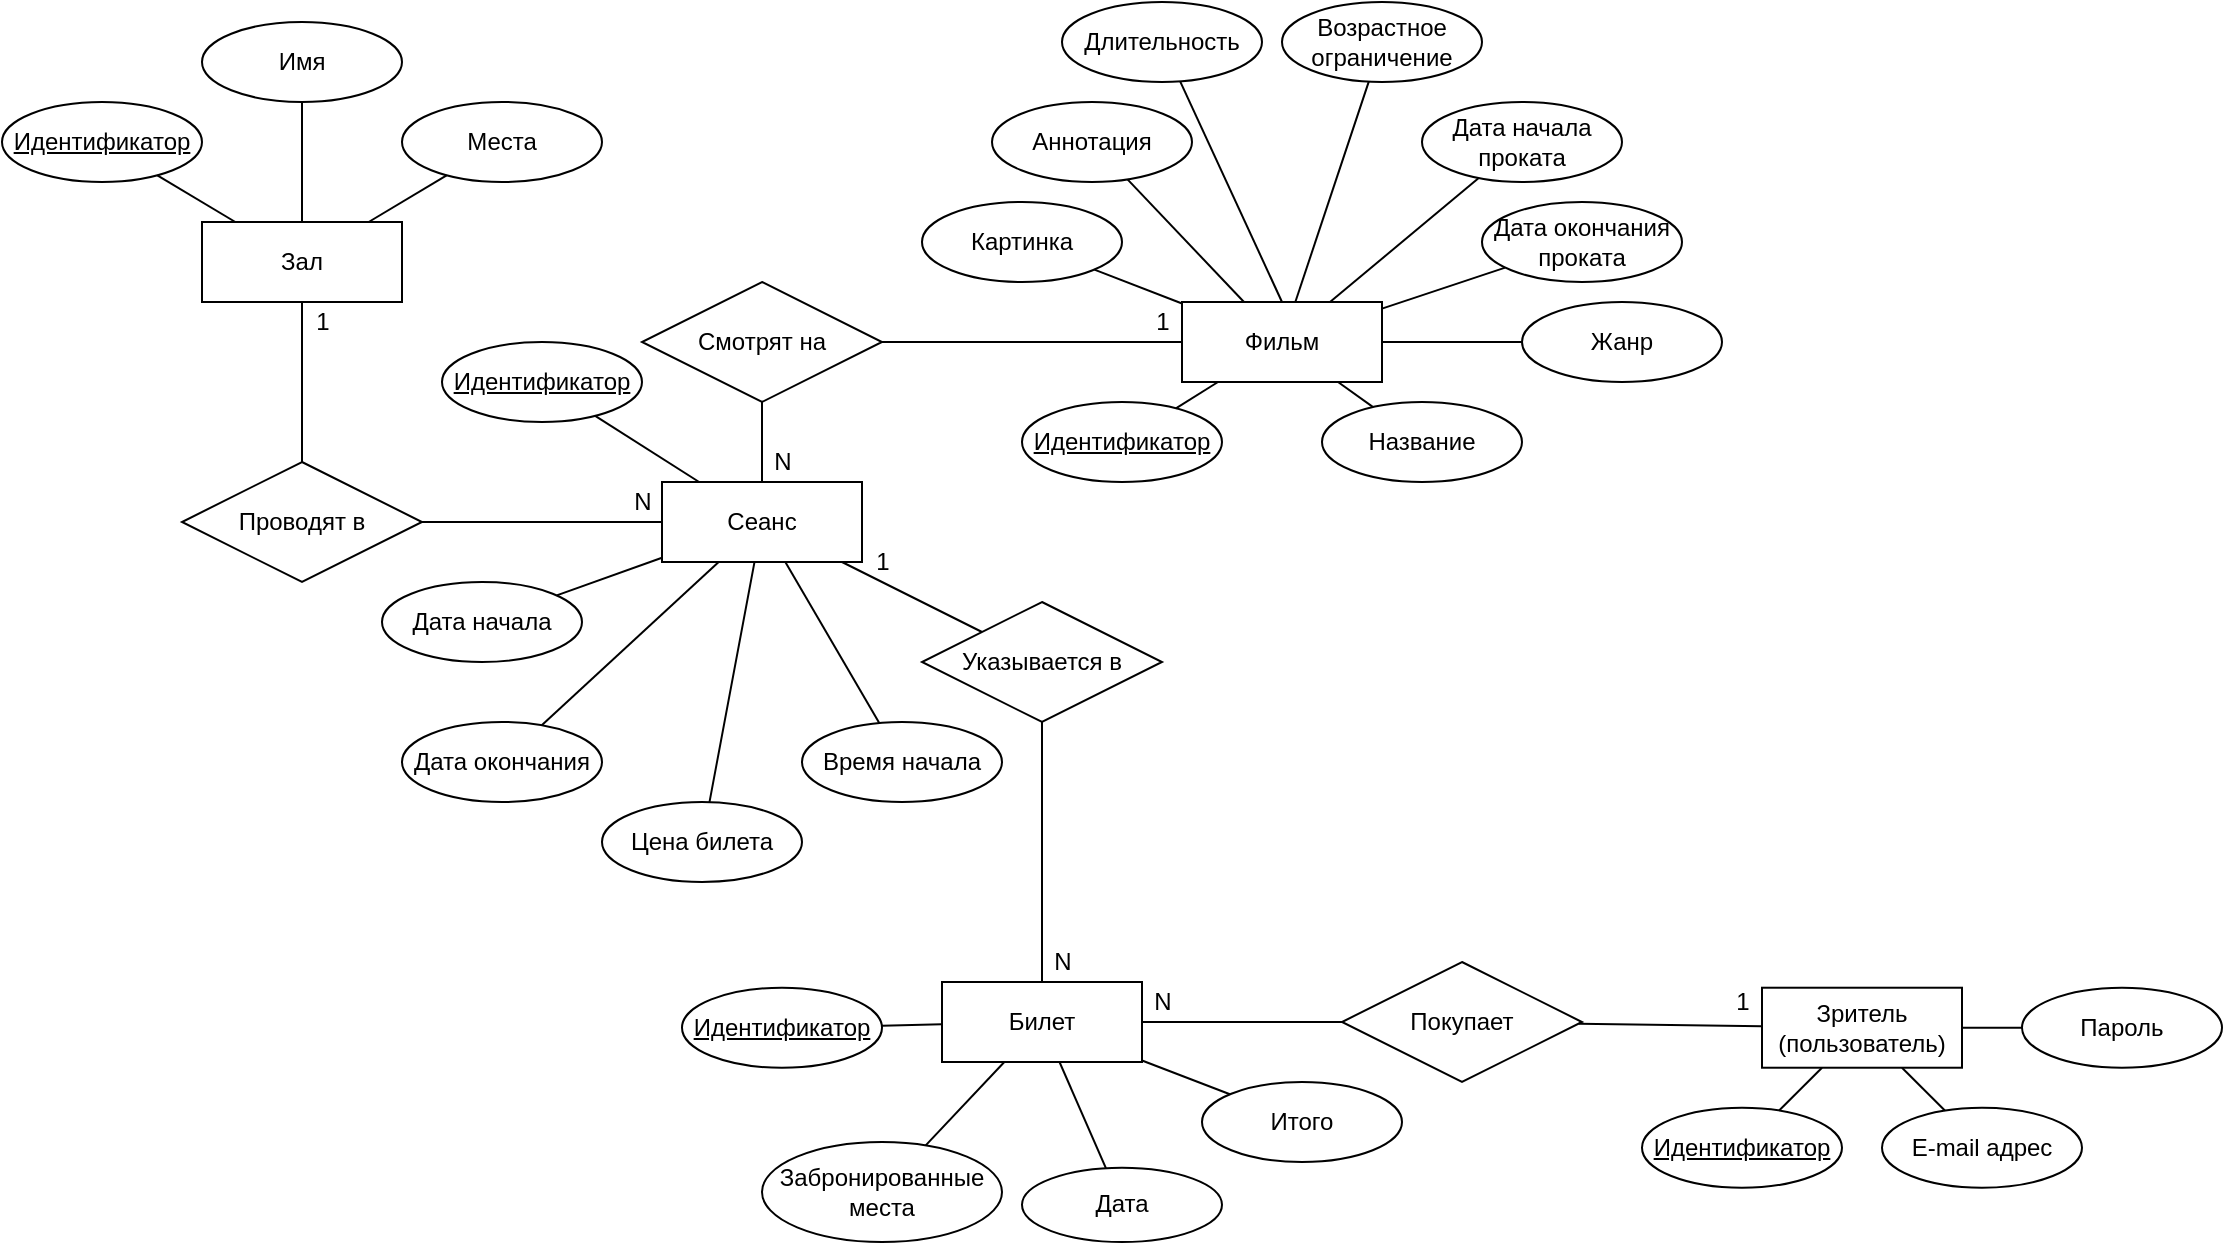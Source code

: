 <mxfile compressed="false" version="13.10.0" type="embed">
    <diagram id="R2lEEEUBdFMjLlhIrx00" name="Концептуальная модель">
        <mxGraphModel dx="1412" dy="664" grid="1" gridSize="10" guides="1" tooltips="1" connect="1" arrows="1" fold="1" page="1" pageScale="1" pageWidth="850" pageHeight="1100" math="0" shadow="0" extFonts="Permanent Marker^https://fonts.googleapis.com/css?family=Permanent+Marker">
            <root>
                <mxCell id="0"/>
                <mxCell id="1" parent="0"/>
                <mxCell id="PZ9tmPQ2GCCyWdCnC3k6-1" value="Возрастное ограничение" style="ellipse;whiteSpace=wrap;html=1;align=center;" parent="1" vertex="1">
                    <mxGeometry x="470" y="750" width="100" height="40" as="geometry"/>
                </mxCell>
                <mxCell id="PZ9tmPQ2GCCyWdCnC3k6-3" value="Длительность" style="ellipse;whiteSpace=wrap;html=1;align=center;" parent="1" vertex="1">
                    <mxGeometry x="360" y="750" width="100" height="40" as="geometry"/>
                </mxCell>
                <mxCell id="PZ9tmPQ2GCCyWdCnC3k6-4" value="Аннотация" style="ellipse;whiteSpace=wrap;html=1;align=center;" parent="1" vertex="1">
                    <mxGeometry x="325" y="800" width="100" height="40" as="geometry"/>
                </mxCell>
                <mxCell id="PZ9tmPQ2GCCyWdCnC3k6-5" value="Картинка" style="ellipse;whiteSpace=wrap;html=1;align=center;" parent="1" vertex="1">
                    <mxGeometry x="290" y="850" width="100" height="40" as="geometry"/>
                </mxCell>
                <mxCell id="PZ9tmPQ2GCCyWdCnC3k6-6" value="" style="endArrow=none;html=1;rounded=0;exitX=0.5;exitY=0;exitDx=0;exitDy=0;" parent="1" source="PZ9tmPQ2GCCyWdCnC3k6-18" target="PZ9tmPQ2GCCyWdCnC3k6-3" edge="1">
                    <mxGeometry relative="1" as="geometry">
                        <mxPoint x="462.727" y="720" as="sourcePoint"/>
                        <mxPoint x="620" y="630" as="targetPoint"/>
                    </mxGeometry>
                </mxCell>
                <mxCell id="PZ9tmPQ2GCCyWdCnC3k6-7" value="" style="endArrow=none;html=1;rounded=0;" parent="1" source="PZ9tmPQ2GCCyWdCnC3k6-4" target="PZ9tmPQ2GCCyWdCnC3k6-18" edge="1">
                    <mxGeometry relative="1" as="geometry">
                        <mxPoint x="460" y="630" as="sourcePoint"/>
                        <mxPoint x="430" y="720" as="targetPoint"/>
                    </mxGeometry>
                </mxCell>
                <mxCell id="PZ9tmPQ2GCCyWdCnC3k6-8" value="" style="endArrow=none;html=1;rounded=0;" parent="1" source="PZ9tmPQ2GCCyWdCnC3k6-5" target="PZ9tmPQ2GCCyWdCnC3k6-18" edge="1">
                    <mxGeometry relative="1" as="geometry">
                        <mxPoint x="400" y="740" as="sourcePoint"/>
                        <mxPoint x="420" y="740" as="targetPoint"/>
                    </mxGeometry>
                </mxCell>
                <mxCell id="PZ9tmPQ2GCCyWdCnC3k6-9" value="" style="endArrow=none;html=1;rounded=0;" parent="1" source="PZ9tmPQ2GCCyWdCnC3k6-18" target="PZ9tmPQ2GCCyWdCnC3k6-1" edge="1">
                    <mxGeometry relative="1" as="geometry">
                        <mxPoint x="482.727" y="720" as="sourcePoint"/>
                        <mxPoint x="620" y="630" as="targetPoint"/>
                    </mxGeometry>
                </mxCell>
                <mxCell id="PZ9tmPQ2GCCyWdCnC3k6-11" value="Дата начала проката" style="ellipse;whiteSpace=wrap;html=1;align=center;" parent="1" vertex="1">
                    <mxGeometry x="540" y="800" width="100" height="40" as="geometry"/>
                </mxCell>
                <mxCell id="PZ9tmPQ2GCCyWdCnC3k6-12" value="" style="endArrow=none;html=1;rounded=0;" parent="1" source="PZ9tmPQ2GCCyWdCnC3k6-18" target="PZ9tmPQ2GCCyWdCnC3k6-11" edge="1">
                    <mxGeometry relative="1" as="geometry">
                        <mxPoint x="510" y="720" as="sourcePoint"/>
                        <mxPoint x="537.666" y="659.382" as="targetPoint"/>
                    </mxGeometry>
                </mxCell>
                <mxCell id="PZ9tmPQ2GCCyWdCnC3k6-13" value="&lt;font style=&quot;font-size: 12px&quot;&gt;Дата окончания проката&lt;/font&gt;" style="ellipse;whiteSpace=wrap;html=1;align=center;" parent="1" vertex="1">
                    <mxGeometry x="570" y="850" width="100" height="40" as="geometry"/>
                </mxCell>
                <mxCell id="PZ9tmPQ2GCCyWdCnC3k6-15" value="" style="endArrow=none;html=1;rounded=0;" parent="1" source="PZ9tmPQ2GCCyWdCnC3k6-18" target="PZ9tmPQ2GCCyWdCnC3k6-13" edge="1">
                    <mxGeometry relative="1" as="geometry">
                        <mxPoint x="520" y="740" as="sourcePoint"/>
                        <mxPoint x="584.46" y="695.836" as="targetPoint"/>
                    </mxGeometry>
                </mxCell>
                <mxCell id="PZ9tmPQ2GCCyWdCnC3k6-18" value="Фильм" style="whiteSpace=wrap;html=1;align=center;" parent="1" vertex="1">
                    <mxGeometry x="420" y="900" width="100" height="40" as="geometry"/>
                </mxCell>
                <mxCell id="PZ9tmPQ2GCCyWdCnC3k6-20" value="Название" style="ellipse;whiteSpace=wrap;html=1;align=center;" parent="1" vertex="1">
                    <mxGeometry x="490" y="950" width="100" height="40" as="geometry"/>
                </mxCell>
                <mxCell id="PZ9tmPQ2GCCyWdCnC3k6-21" value="Идентификатор" style="ellipse;whiteSpace=wrap;html=1;align=center;fontStyle=4" parent="1" vertex="1">
                    <mxGeometry x="340" y="950" width="100" height="40" as="geometry"/>
                </mxCell>
                <mxCell id="PZ9tmPQ2GCCyWdCnC3k6-23" value="" style="endArrow=none;html=1;rounded=0;" parent="1" source="PZ9tmPQ2GCCyWdCnC3k6-20" target="PZ9tmPQ2GCCyWdCnC3k6-18" edge="1">
                    <mxGeometry relative="1" as="geometry">
                        <mxPoint x="610" y="900" as="sourcePoint"/>
                        <mxPoint x="770" y="900" as="targetPoint"/>
                    </mxGeometry>
                </mxCell>
                <mxCell id="PZ9tmPQ2GCCyWdCnC3k6-24" value="" style="endArrow=none;html=1;rounded=0;" parent="1" source="PZ9tmPQ2GCCyWdCnC3k6-21" target="PZ9tmPQ2GCCyWdCnC3k6-18" edge="1">
                    <mxGeometry relative="1" as="geometry">
                        <mxPoint x="580" y="970" as="sourcePoint"/>
                        <mxPoint x="740" y="970" as="targetPoint"/>
                    </mxGeometry>
                </mxCell>
                <mxCell id="9" style="orthogonalLoop=1;jettySize=auto;html=1;rounded=0;endArrow=none;endFill=0;" parent="1" source="PZ9tmPQ2GCCyWdCnC3k6-40" target="7" edge="1">
                    <mxGeometry relative="1" as="geometry"/>
                </mxCell>
                <mxCell id="PZ9tmPQ2GCCyWdCnC3k6-40" value="Сеанс" style="whiteSpace=wrap;html=1;align=center;" parent="1" vertex="1">
                    <mxGeometry x="160" y="990" width="100" height="40" as="geometry"/>
                </mxCell>
                <mxCell id="PZ9tmPQ2GCCyWdCnC3k6-41" value="Дата начала" style="ellipse;whiteSpace=wrap;html=1;align=center;" parent="1" vertex="1">
                    <mxGeometry x="20" y="1040" width="100" height="40" as="geometry"/>
                </mxCell>
                <mxCell id="PZ9tmPQ2GCCyWdCnC3k6-42" value="&lt;u&gt;Идентификатор&lt;/u&gt;" style="ellipse;whiteSpace=wrap;html=1;align=center;" parent="1" vertex="1">
                    <mxGeometry x="50" y="920" width="100" height="40" as="geometry"/>
                </mxCell>
                <mxCell id="PZ9tmPQ2GCCyWdCnC3k6-43" value="" style="endArrow=none;html=1;rounded=0;" parent="1" source="PZ9tmPQ2GCCyWdCnC3k6-41" target="PZ9tmPQ2GCCyWdCnC3k6-40" edge="1">
                    <mxGeometry relative="1" as="geometry">
                        <mxPoint x="190" y="980" as="sourcePoint"/>
                        <mxPoint x="350" y="980" as="targetPoint"/>
                    </mxGeometry>
                </mxCell>
                <mxCell id="PZ9tmPQ2GCCyWdCnC3k6-44" value="" style="endArrow=none;html=1;rounded=0;" parent="1" source="PZ9tmPQ2GCCyWdCnC3k6-42" target="PZ9tmPQ2GCCyWdCnC3k6-40" edge="1">
                    <mxGeometry relative="1" as="geometry">
                        <mxPoint x="8.57" y="1041.43" as="sourcePoint"/>
                        <mxPoint x="320" y="1050" as="targetPoint"/>
                    </mxGeometry>
                </mxCell>
                <mxCell id="PZ9tmPQ2GCCyWdCnC3k6-45" value="Смотрят на" style="shape=rhombus;perimeter=rhombusPerimeter;whiteSpace=wrap;html=1;align=center;" parent="1" vertex="1">
                    <mxGeometry x="150" y="890" width="120" height="60" as="geometry"/>
                </mxCell>
                <mxCell id="PZ9tmPQ2GCCyWdCnC3k6-46" value="" style="endArrow=none;html=1;rounded=0;" parent="1" source="PZ9tmPQ2GCCyWdCnC3k6-45" target="PZ9tmPQ2GCCyWdCnC3k6-18" edge="1">
                    <mxGeometry relative="1" as="geometry">
                        <mxPoint x="80" y="830" as="sourcePoint"/>
                        <mxPoint x="240" y="830" as="targetPoint"/>
                    </mxGeometry>
                </mxCell>
                <mxCell id="PZ9tmPQ2GCCyWdCnC3k6-47" value="" style="endArrow=none;html=1;rounded=0;" parent="1" source="PZ9tmPQ2GCCyWdCnC3k6-40" target="PZ9tmPQ2GCCyWdCnC3k6-45" edge="1">
                    <mxGeometry relative="1" as="geometry">
                        <mxPoint x="105.862" y="922.069" as="sourcePoint"/>
                        <mxPoint x="270" y="928.148" as="targetPoint"/>
                    </mxGeometry>
                </mxCell>
                <mxCell id="PZ9tmPQ2GCCyWdCnC3k6-48" value="Зал" style="whiteSpace=wrap;html=1;align=center;" parent="1" vertex="1">
                    <mxGeometry x="-70" y="860.0" width="100" height="40" as="geometry"/>
                </mxCell>
                <mxCell id="PZ9tmPQ2GCCyWdCnC3k6-49" value="Места" style="ellipse;whiteSpace=wrap;html=1;align=center;" parent="1" vertex="1">
                    <mxGeometry x="30" y="800" width="100" height="40" as="geometry"/>
                </mxCell>
                <mxCell id="PZ9tmPQ2GCCyWdCnC3k6-50" value="&lt;u&gt;Идентификатор&lt;/u&gt;" style="ellipse;whiteSpace=wrap;html=1;align=center;" parent="1" vertex="1">
                    <mxGeometry x="-170" y="800" width="100" height="40" as="geometry"/>
                </mxCell>
                <mxCell id="PZ9tmPQ2GCCyWdCnC3k6-51" value="" style="endArrow=none;html=1;rounded=0;" parent="1" source="PZ9tmPQ2GCCyWdCnC3k6-49" target="PZ9tmPQ2GCCyWdCnC3k6-48" edge="1">
                    <mxGeometry relative="1" as="geometry">
                        <mxPoint x="200" y="802.86" as="sourcePoint"/>
                        <mxPoint x="360" y="802.86" as="targetPoint"/>
                    </mxGeometry>
                </mxCell>
                <mxCell id="PZ9tmPQ2GCCyWdCnC3k6-52" value="" style="endArrow=none;html=1;rounded=0;" parent="1" source="PZ9tmPQ2GCCyWdCnC3k6-50" target="PZ9tmPQ2GCCyWdCnC3k6-48" edge="1">
                    <mxGeometry relative="1" as="geometry">
                        <mxPoint x="18.57" y="864.29" as="sourcePoint"/>
                        <mxPoint x="330" y="872.86" as="targetPoint"/>
                    </mxGeometry>
                </mxCell>
                <mxCell id="PZ9tmPQ2GCCyWdCnC3k6-53" value="Имя" style="ellipse;whiteSpace=wrap;html=1;align=center;" parent="1" vertex="1">
                    <mxGeometry x="-70" y="760" width="100" height="40" as="geometry"/>
                </mxCell>
                <mxCell id="PZ9tmPQ2GCCyWdCnC3k6-54" value="" style="endArrow=none;html=1;rounded=0;" parent="1" source="PZ9tmPQ2GCCyWdCnC3k6-53" target="PZ9tmPQ2GCCyWdCnC3k6-48" edge="1">
                    <mxGeometry relative="1" as="geometry">
                        <mxPoint x="111.43" y="874.29" as="sourcePoint"/>
                        <mxPoint x="90" y="852.86" as="targetPoint"/>
                    </mxGeometry>
                </mxCell>
                <mxCell id="PZ9tmPQ2GCCyWdCnC3k6-55" value="Проводят в" style="shape=rhombus;perimeter=rhombusPerimeter;whiteSpace=wrap;html=1;align=center;" parent="1" vertex="1">
                    <mxGeometry x="-80" y="980" width="120" height="60" as="geometry"/>
                </mxCell>
                <mxCell id="PZ9tmPQ2GCCyWdCnC3k6-56" value="" style="endArrow=none;html=1;rounded=0;" parent="1" source="PZ9tmPQ2GCCyWdCnC3k6-40" target="PZ9tmPQ2GCCyWdCnC3k6-55" edge="1">
                    <mxGeometry relative="1" as="geometry">
                        <mxPoint x="-20" y="950" as="sourcePoint"/>
                        <mxPoint x="140" y="950" as="targetPoint"/>
                    </mxGeometry>
                </mxCell>
                <mxCell id="PZ9tmPQ2GCCyWdCnC3k6-57" value="" style="endArrow=none;html=1;rounded=0;" parent="1" source="PZ9tmPQ2GCCyWdCnC3k6-55" target="PZ9tmPQ2GCCyWdCnC3k6-48" edge="1">
                    <mxGeometry relative="1" as="geometry">
                        <mxPoint x="-61.429" y="987.146" as="sourcePoint"/>
                        <mxPoint x="40" y="862.86" as="targetPoint"/>
                    </mxGeometry>
                </mxCell>
                <mxCell id="PZ9tmPQ2GCCyWdCnC3k6-58" value="Билет" style="whiteSpace=wrap;html=1;align=center;" parent="1" vertex="1">
                    <mxGeometry x="300" y="1240" width="100" height="40" as="geometry"/>
                </mxCell>
                <mxCell id="PZ9tmPQ2GCCyWdCnC3k6-60" value="&lt;u&gt;Идентификатор&lt;/u&gt;" style="ellipse;whiteSpace=wrap;html=1;align=center;" parent="1" vertex="1">
                    <mxGeometry x="170" y="1242.86" width="100" height="40" as="geometry"/>
                </mxCell>
                <mxCell id="PZ9tmPQ2GCCyWdCnC3k6-61" value="" style="endArrow=none;html=1;rounded=0;" parent="1" source="PZ9tmPQ2GCCyWdCnC3k6-65" target="PZ9tmPQ2GCCyWdCnC3k6-40" edge="1">
                    <mxGeometry relative="1" as="geometry">
                        <mxPoint x="311.43" y="1231.43" as="sourcePoint"/>
                        <mxPoint x="250" y="1020" as="targetPoint"/>
                    </mxGeometry>
                </mxCell>
                <mxCell id="PZ9tmPQ2GCCyWdCnC3k6-62" value="" style="endArrow=none;html=1;rounded=0;" parent="1" source="PZ9tmPQ2GCCyWdCnC3k6-60" target="PZ9tmPQ2GCCyWdCnC3k6-58" edge="1">
                    <mxGeometry relative="1" as="geometry">
                        <mxPoint x="259.32" y="1266.712" as="sourcePoint"/>
                        <mxPoint x="670" y="1320" as="targetPoint"/>
                    </mxGeometry>
                </mxCell>
                <mxCell id="PZ9tmPQ2GCCyWdCnC3k6-64" value="" style="endArrow=none;html=1;rounded=0;" parent="1" source="PZ9tmPQ2GCCyWdCnC3k6-65" target="PZ9tmPQ2GCCyWdCnC3k6-58" edge="1">
                    <mxGeometry relative="1" as="geometry">
                        <mxPoint x="270" y="1280" as="sourcePoint"/>
                        <mxPoint x="300" y="1220" as="targetPoint"/>
                    </mxGeometry>
                </mxCell>
                <mxCell id="PZ9tmPQ2GCCyWdCnC3k6-65" value="Указывается в" style="shape=rhombus;perimeter=rhombusPerimeter;whiteSpace=wrap;html=1;align=center;" parent="1" vertex="1">
                    <mxGeometry x="290" y="1050" width="120" height="60" as="geometry"/>
                </mxCell>
                <mxCell id="PZ9tmPQ2GCCyWdCnC3k6-72" value="Зритель&lt;br&gt;(пользователь)" style="whiteSpace=wrap;html=1;align=center;" parent="1" vertex="1">
                    <mxGeometry x="710" y="1242.86" width="100" height="40" as="geometry"/>
                </mxCell>
                <mxCell id="PZ9tmPQ2GCCyWdCnC3k6-73" value="E-mail адрес" style="ellipse;whiteSpace=wrap;html=1;align=center;" parent="1" vertex="1">
                    <mxGeometry x="770" y="1302.86" width="100" height="40" as="geometry"/>
                </mxCell>
                <mxCell id="PZ9tmPQ2GCCyWdCnC3k6-74" value="&lt;u&gt;Идентификатор&lt;/u&gt;" style="ellipse;whiteSpace=wrap;html=1;align=center;" parent="1" vertex="1">
                    <mxGeometry x="650" y="1302.86" width="100" height="40" as="geometry"/>
                </mxCell>
                <mxCell id="PZ9tmPQ2GCCyWdCnC3k6-75" value="" style="endArrow=none;html=1;rounded=0;" parent="1" source="PZ9tmPQ2GCCyWdCnC3k6-73" target="PZ9tmPQ2GCCyWdCnC3k6-72" edge="1">
                    <mxGeometry relative="1" as="geometry">
                        <mxPoint x="900" y="1242.86" as="sourcePoint"/>
                        <mxPoint x="1060" y="1242.86" as="targetPoint"/>
                    </mxGeometry>
                </mxCell>
                <mxCell id="PZ9tmPQ2GCCyWdCnC3k6-76" value="" style="endArrow=none;html=1;rounded=0;" parent="1" source="PZ9tmPQ2GCCyWdCnC3k6-74" target="PZ9tmPQ2GCCyWdCnC3k6-72" edge="1">
                    <mxGeometry relative="1" as="geometry">
                        <mxPoint x="870" y="1312.86" as="sourcePoint"/>
                        <mxPoint x="1030" y="1312.86" as="targetPoint"/>
                    </mxGeometry>
                </mxCell>
                <mxCell id="PZ9tmPQ2GCCyWdCnC3k6-77" value="Пароль" style="ellipse;whiteSpace=wrap;html=1;align=center;" parent="1" vertex="1">
                    <mxGeometry x="840" y="1242.86" width="100" height="40" as="geometry"/>
                </mxCell>
                <mxCell id="PZ9tmPQ2GCCyWdCnC3k6-78" value="" style="endArrow=none;html=1;rounded=0;" parent="1" source="PZ9tmPQ2GCCyWdCnC3k6-77" target="PZ9tmPQ2GCCyWdCnC3k6-72" edge="1">
                    <mxGeometry relative="1" as="geometry">
                        <mxPoint x="811.43" y="1314.29" as="sourcePoint"/>
                        <mxPoint x="790" y="1292.86" as="targetPoint"/>
                    </mxGeometry>
                </mxCell>
                <mxCell id="PZ9tmPQ2GCCyWdCnC3k6-84" value="Забронированные места" style="ellipse;whiteSpace=wrap;html=1;align=center;" parent="1" vertex="1">
                    <mxGeometry x="210" y="1320" width="120" height="50" as="geometry"/>
                </mxCell>
                <mxCell id="PZ9tmPQ2GCCyWdCnC3k6-85" value="" style="endArrow=none;html=1;rounded=0;" parent="1" source="PZ9tmPQ2GCCyWdCnC3k6-84" target="PZ9tmPQ2GCCyWdCnC3k6-58" edge="1">
                    <mxGeometry relative="1" as="geometry">
                        <mxPoint x="361.248" y="1520.309" as="sourcePoint"/>
                        <mxPoint x="350" y="1440" as="targetPoint"/>
                    </mxGeometry>
                </mxCell>
                <mxCell id="PZ9tmPQ2GCCyWdCnC3k6-90" value="Покупает" style="shape=rhombus;perimeter=rhombusPerimeter;whiteSpace=wrap;html=1;align=center;" parent="1" vertex="1">
                    <mxGeometry x="500" y="1230" width="120" height="60" as="geometry"/>
                </mxCell>
                <mxCell id="PZ9tmPQ2GCCyWdCnC3k6-91" value="" style="endArrow=none;html=1;rounded=0;" parent="1" source="PZ9tmPQ2GCCyWdCnC3k6-58" target="PZ9tmPQ2GCCyWdCnC3k6-90" edge="1">
                    <mxGeometry relative="1" as="geometry">
                        <mxPoint x="404.211" y="1290" as="sourcePoint"/>
                        <mxPoint x="538.5" y="1350.75" as="targetPoint"/>
                    </mxGeometry>
                </mxCell>
                <mxCell id="PZ9tmPQ2GCCyWdCnC3k6-92" value="" style="endArrow=none;html=1;rounded=0;" parent="1" source="PZ9tmPQ2GCCyWdCnC3k6-90" target="PZ9tmPQ2GCCyWdCnC3k6-72" edge="1">
                    <mxGeometry relative="1" as="geometry">
                        <mxPoint x="414.211" y="1300" as="sourcePoint"/>
                        <mxPoint x="548.5" y="1360.75" as="targetPoint"/>
                    </mxGeometry>
                </mxCell>
                <mxCell id="PZ9tmPQ2GCCyWdCnC3k6-94" value="N" style="text;html=1;align=center;verticalAlign=middle;resizable=0;points=[];autosize=1;" parent="1" vertex="1">
                    <mxGeometry x="400" y="1240" width="20" height="20" as="geometry"/>
                </mxCell>
                <mxCell id="PZ9tmPQ2GCCyWdCnC3k6-95" value="1" style="text;html=1;align=center;verticalAlign=middle;resizable=0;points=[];autosize=1;" parent="1" vertex="1">
                    <mxGeometry x="690" y="1240" width="20" height="20" as="geometry"/>
                </mxCell>
                <mxCell id="L8howXi7GZ17Jf4qHaGJ-1" value="Итого" style="ellipse;whiteSpace=wrap;html=1;align=center;" parent="1" vertex="1">
                    <mxGeometry x="430" y="1290" width="100" height="40" as="geometry"/>
                </mxCell>
                <mxCell id="L8howXi7GZ17Jf4qHaGJ-2" value="" style="endArrow=none;html=1;" parent="1" source="PZ9tmPQ2GCCyWdCnC3k6-58" target="L8howXi7GZ17Jf4qHaGJ-1" edge="1">
                    <mxGeometry width="50" height="50" relative="1" as="geometry">
                        <mxPoint x="520" y="1200" as="sourcePoint"/>
                        <mxPoint x="570" y="1150" as="targetPoint"/>
                    </mxGeometry>
                </mxCell>
                <mxCell id="L8howXi7GZ17Jf4qHaGJ-3" value="N" style="text;html=1;align=center;verticalAlign=middle;resizable=0;points=[];autosize=1;" parent="1" vertex="1">
                    <mxGeometry x="140" y="990" width="20" height="20" as="geometry"/>
                </mxCell>
                <mxCell id="L8howXi7GZ17Jf4qHaGJ-4" value="1" style="text;html=1;align=center;verticalAlign=middle;resizable=0;points=[];autosize=1;" parent="1" vertex="1">
                    <mxGeometry x="-20" y="900.0" width="20" height="20" as="geometry"/>
                </mxCell>
                <mxCell id="L8howXi7GZ17Jf4qHaGJ-5" value="N" style="text;html=1;align=center;verticalAlign=middle;resizable=0;points=[];autosize=1;" parent="1" vertex="1">
                    <mxGeometry x="350" y="1220" width="20" height="20" as="geometry"/>
                </mxCell>
                <mxCell id="L8howXi7GZ17Jf4qHaGJ-6" value="1" style="text;html=1;align=center;verticalAlign=middle;resizable=0;points=[];autosize=1;" parent="1" vertex="1">
                    <mxGeometry x="260" y="1020.0" width="20" height="20" as="geometry"/>
                </mxCell>
                <mxCell id="L8howXi7GZ17Jf4qHaGJ-7" value="1" style="text;html=1;align=center;verticalAlign=middle;resizable=0;points=[];autosize=1;" parent="1" vertex="1">
                    <mxGeometry x="400" y="900" width="20" height="20" as="geometry"/>
                </mxCell>
                <mxCell id="L8howXi7GZ17Jf4qHaGJ-8" value="N" style="text;html=1;align=center;verticalAlign=middle;resizable=0;points=[];autosize=1;" parent="1" vertex="1">
                    <mxGeometry x="210" y="970" width="20" height="20" as="geometry"/>
                </mxCell>
                <mxCell id="3" value="Дата" style="ellipse;whiteSpace=wrap;html=1;align=center;" parent="1" vertex="1">
                    <mxGeometry x="340" y="1332.86" width="100" height="37.14" as="geometry"/>
                </mxCell>
                <mxCell id="5" value="" style="endArrow=none;html=1;" parent="1" source="PZ9tmPQ2GCCyWdCnC3k6-58" target="3" edge="1">
                    <mxGeometry width="50" height="50" relative="1" as="geometry">
                        <mxPoint x="381.765" y="1300" as="sourcePoint"/>
                        <mxPoint x="408.548" y="1345.532" as="targetPoint"/>
                    </mxGeometry>
                </mxCell>
                <mxCell id="7" value="Дата окончания" style="ellipse;whiteSpace=wrap;html=1;align=center;" parent="1" vertex="1">
                    <mxGeometry x="30" y="1110" width="100" height="40" as="geometry"/>
                </mxCell>
                <mxCell id="16" value="Время начала" style="ellipse;whiteSpace=wrap;html=1;align=center;" parent="1" vertex="1">
                    <mxGeometry x="230" y="1110" width="100" height="40" as="geometry"/>
                </mxCell>
                <mxCell id="17" value="Цена билета" style="ellipse;whiteSpace=wrap;html=1;align=center;" parent="1" vertex="1">
                    <mxGeometry x="130" y="1150" width="100" height="40" as="geometry"/>
                </mxCell>
                <mxCell id="18" style="orthogonalLoop=1;jettySize=auto;html=1;rounded=0;endArrow=none;endFill=0;" parent="1" source="PZ9tmPQ2GCCyWdCnC3k6-40" target="16" edge="1">
                    <mxGeometry relative="1" as="geometry">
                        <mxPoint x="230.769" y="1040" as="sourcePoint"/>
                        <mxPoint x="279.472" y="1130.448" as="targetPoint"/>
                    </mxGeometry>
                </mxCell>
                <mxCell id="19" style="orthogonalLoop=1;jettySize=auto;html=1;rounded=0;endArrow=none;endFill=0;" parent="1" source="PZ9tmPQ2GCCyWdCnC3k6-40" target="17" edge="1">
                    <mxGeometry relative="1" as="geometry">
                        <mxPoint x="240.769" y="1050" as="sourcePoint"/>
                        <mxPoint x="289.472" y="1140.448" as="targetPoint"/>
                    </mxGeometry>
                </mxCell>
                <mxCell id="22" value="&lt;font style=&quot;font-size: 12px&quot;&gt;Жанр&lt;/font&gt;" style="ellipse;whiteSpace=wrap;html=1;align=center;" parent="1" vertex="1">
                    <mxGeometry x="590" y="900" width="100" height="40" as="geometry"/>
                </mxCell>
                <mxCell id="24" value="" style="endArrow=none;html=1;rounded=0;" parent="1" source="PZ9tmPQ2GCCyWdCnC3k6-18" target="22" edge="1">
                    <mxGeometry relative="1" as="geometry">
                        <mxPoint x="530" y="912.143" as="sourcePoint"/>
                        <mxPoint x="582.703" y="893.32" as="targetPoint"/>
                    </mxGeometry>
                </mxCell>
            </root>
        </mxGraphModel>
    </diagram>
</mxfile>
